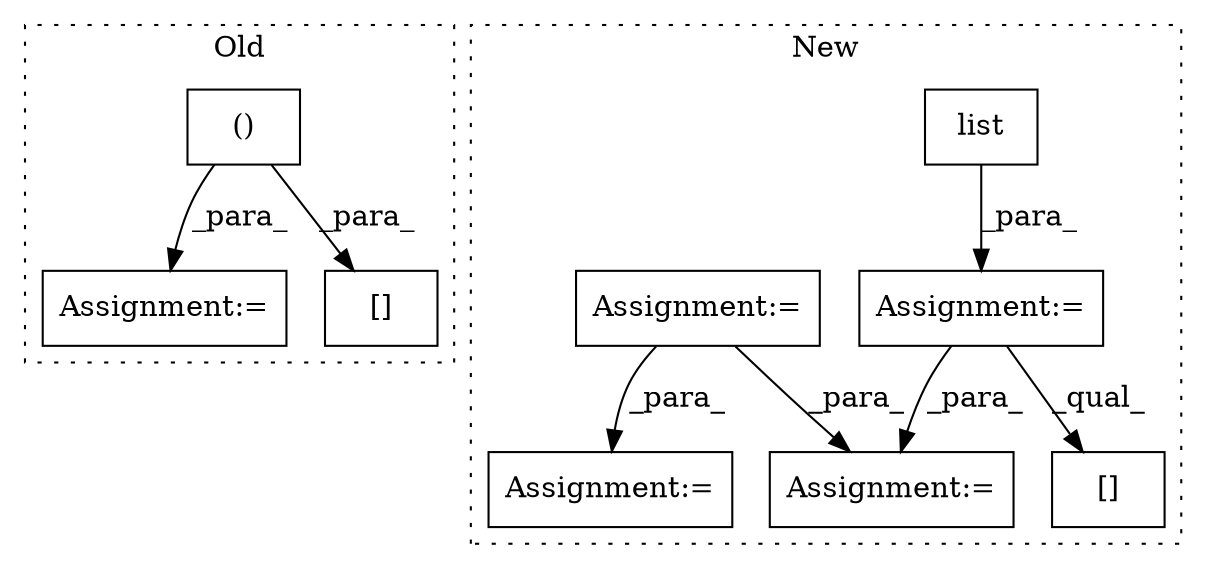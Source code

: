digraph G {
subgraph cluster0 {
1 [label="()" a="106" s="9904" l="31" shape="box"];
4 [label="Assignment:=" a="7" s="9875" l="1" shape="box"];
9 [label="[]" a="2" s="9893,9935" l="11,2" shape="box"];
label = "Old";
style="dotted";
}
subgraph cluster1 {
2 [label="list" a="32" s="11521,11539" l="5,1" shape="box"];
3 [label="Assignment:=" a="7" s="11812" l="1" shape="box"];
5 [label="Assignment:=" a="7" s="11520" l="1" shape="box"];
6 [label="Assignment:=" a="7" s="11364" l="3" shape="box"];
7 [label="Assignment:=" a="7" s="11464" l="1" shape="box"];
8 [label="[]" a="2" s="11776,11789" l="6,1" shape="box"];
label = "New";
style="dotted";
}
1 -> 4 [label="_para_"];
1 -> 9 [label="_para_"];
2 -> 5 [label="_para_"];
5 -> 8 [label="_qual_"];
5 -> 3 [label="_para_"];
6 -> 7 [label="_para_"];
6 -> 3 [label="_para_"];
}